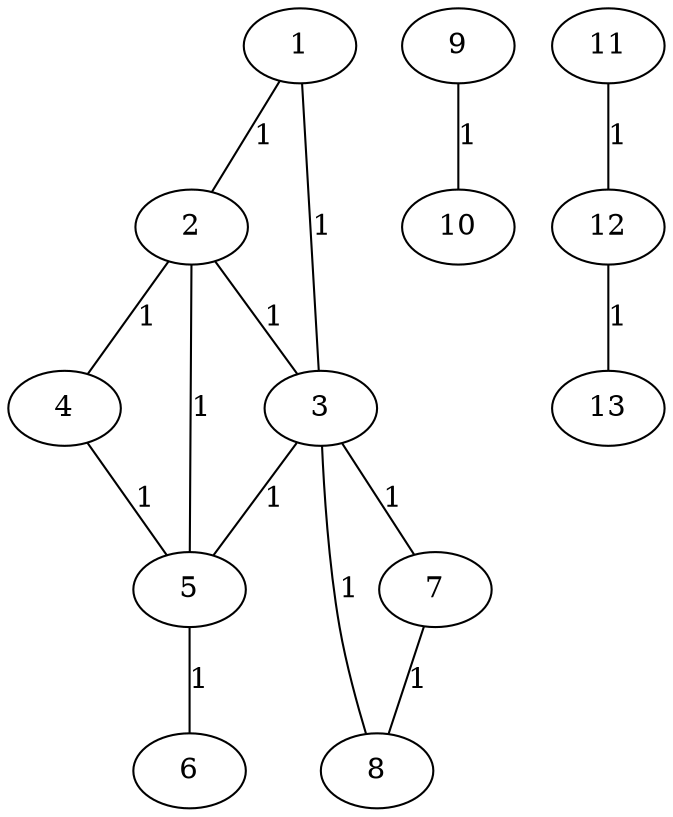 graph {
	1 -- 2 [label = 1];
	1 -- 3 [label = 1];
	2 -- 3 [label = 1];
	2 -- 4 [label = 1];
	2 -- 5 [label = 1];
	3 -- 5 [label = 1];
	3 -- 7 [label = 1];
	3 -- 8 [label = 1];
	4 -- 5 [label = 1];
	5 -- 6 [label = 1];
	7 -- 8 [label = 1];
	9 -- 10 [label = 1];
	11 -- 12 [label = 1];
	12 -- 13 [label = 1];
}
